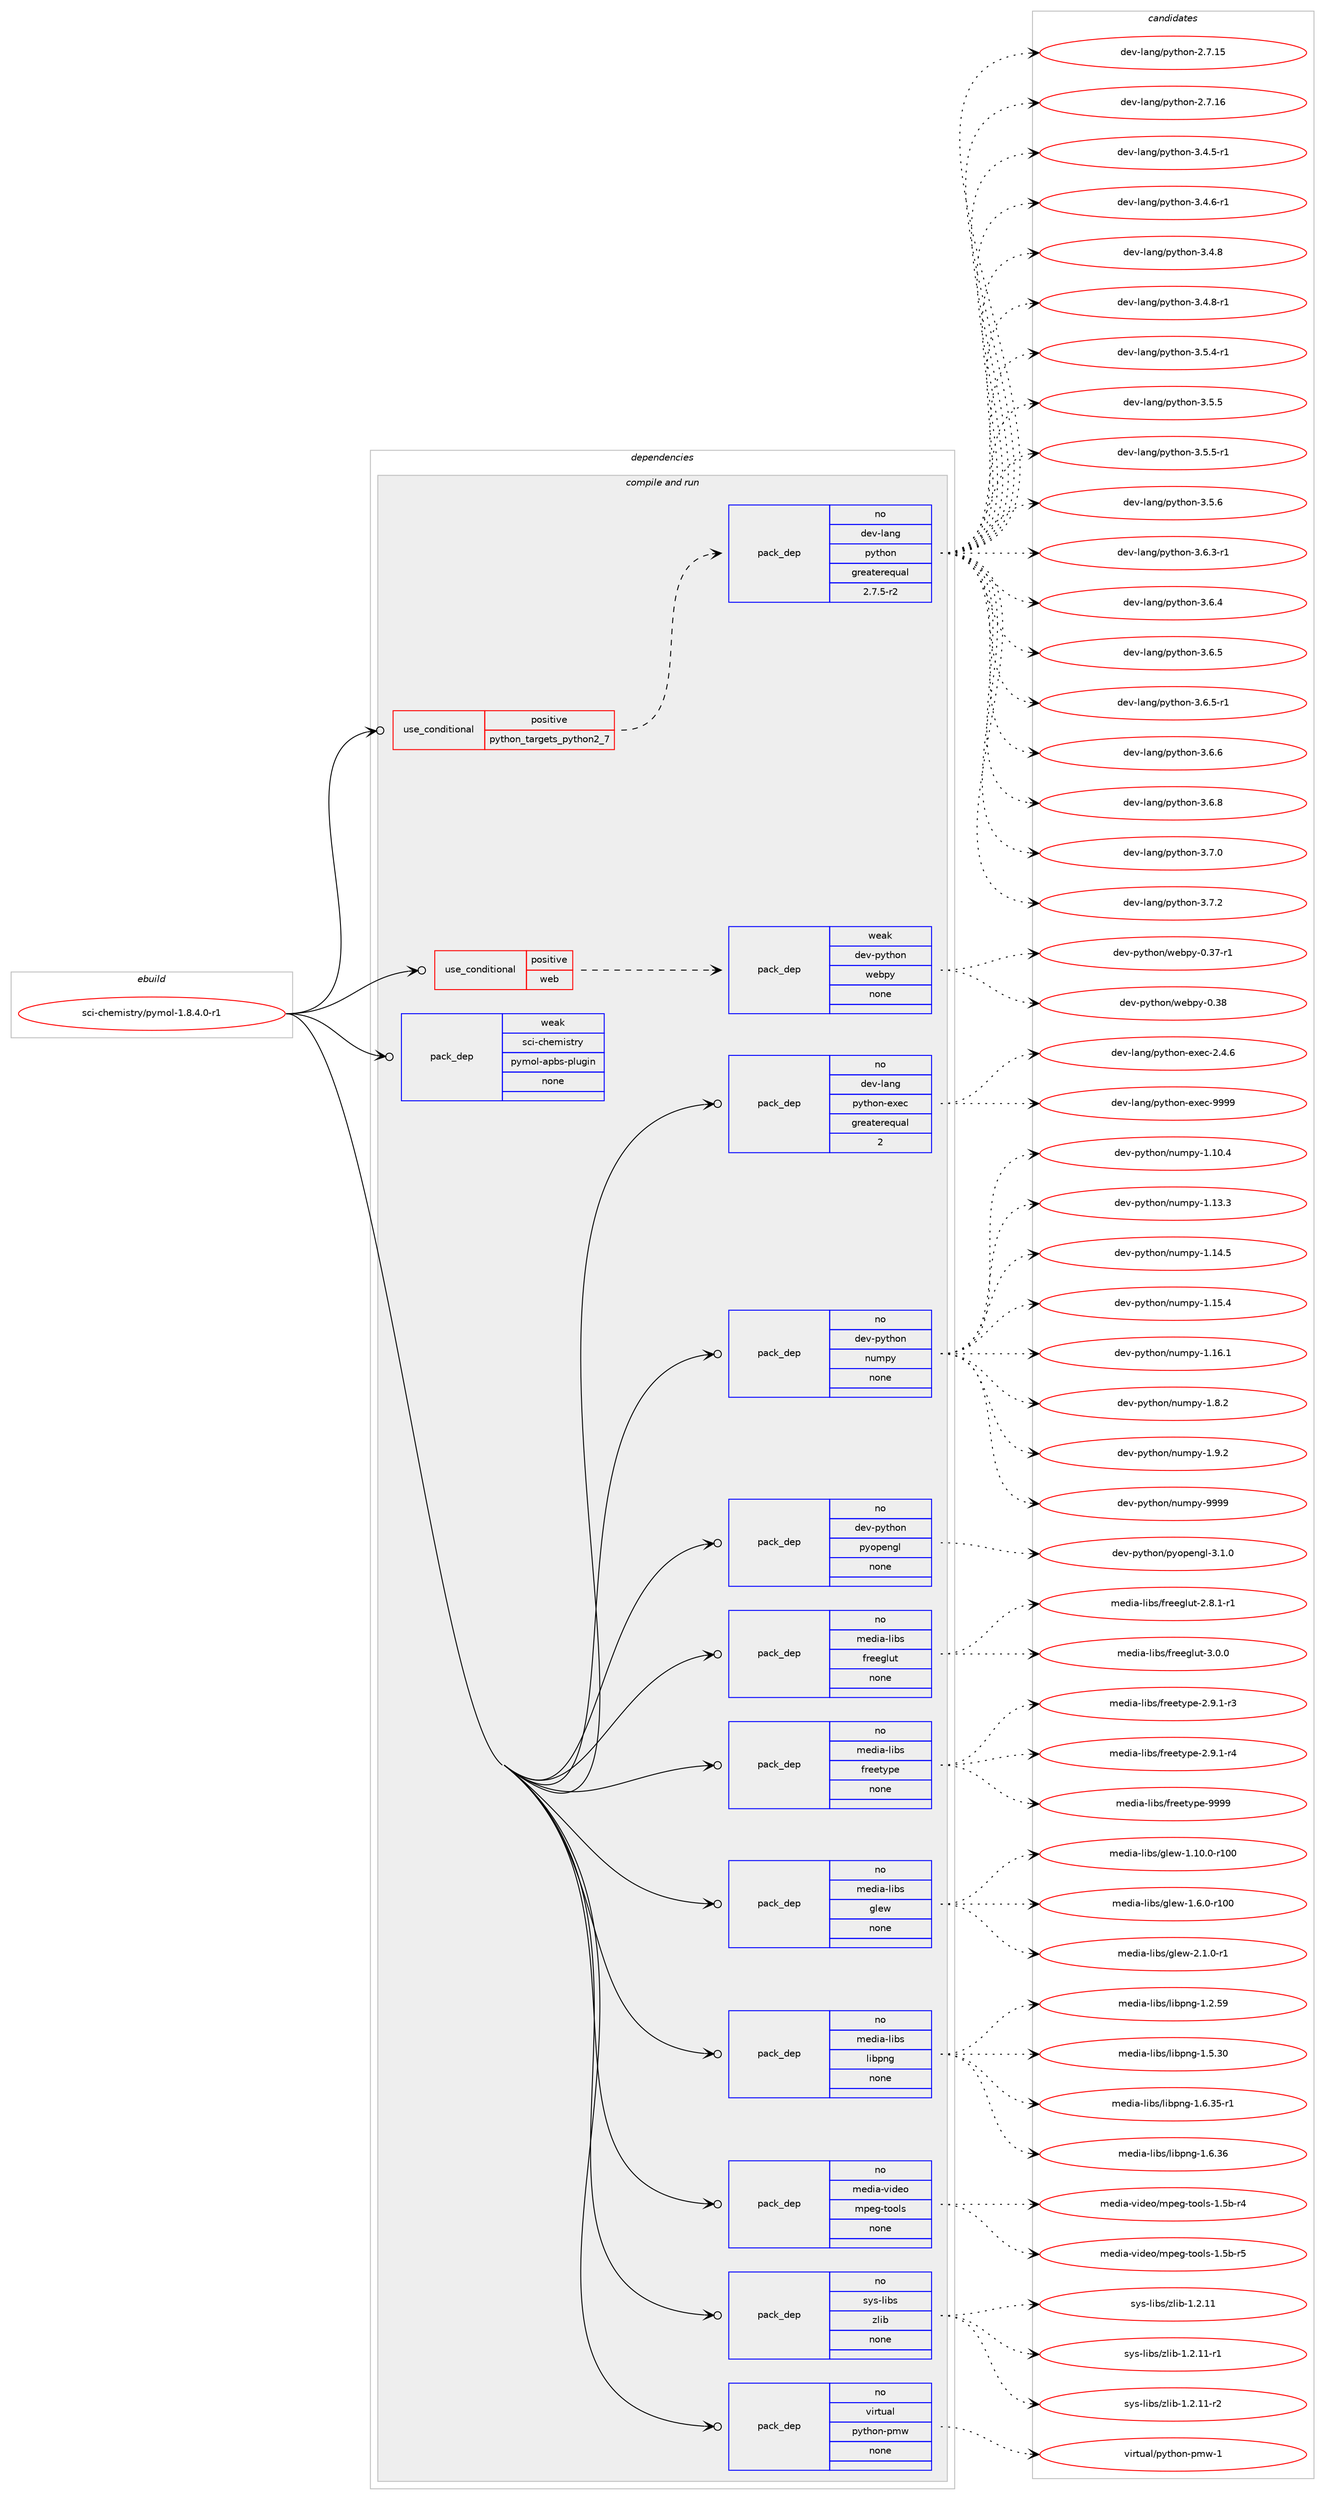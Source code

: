 digraph prolog {

# *************
# Graph options
# *************

newrank=true;
concentrate=true;
compound=true;
graph [rankdir=LR,fontname=Helvetica,fontsize=10,ranksep=1.5];#, ranksep=2.5, nodesep=0.2];
edge  [arrowhead=vee];
node  [fontname=Helvetica,fontsize=10];

# **********
# The ebuild
# **********

subgraph cluster_leftcol {
color=gray;
rank=same;
label=<<i>ebuild</i>>;
id [label="sci-chemistry/pymol-1.8.4.0-r1", color=red, width=4, href="../sci-chemistry/pymol-1.8.4.0-r1.svg"];
}

# ****************
# The dependencies
# ****************

subgraph cluster_midcol {
color=gray;
label=<<i>dependencies</i>>;
subgraph cluster_compile {
fillcolor="#eeeeee";
style=filled;
label=<<i>compile</i>>;
}
subgraph cluster_compileandrun {
fillcolor="#eeeeee";
style=filled;
label=<<i>compile and run</i>>;
subgraph cond452490 {
dependency1688590 [label=<<TABLE BORDER="0" CELLBORDER="1" CELLSPACING="0" CELLPADDING="4"><TR><TD ROWSPAN="3" CELLPADDING="10">use_conditional</TD></TR><TR><TD>positive</TD></TR><TR><TD>python_targets_python2_7</TD></TR></TABLE>>, shape=none, color=red];
subgraph pack1208444 {
dependency1688591 [label=<<TABLE BORDER="0" CELLBORDER="1" CELLSPACING="0" CELLPADDING="4" WIDTH="220"><TR><TD ROWSPAN="6" CELLPADDING="30">pack_dep</TD></TR><TR><TD WIDTH="110">no</TD></TR><TR><TD>dev-lang</TD></TR><TR><TD>python</TD></TR><TR><TD>greaterequal</TD></TR><TR><TD>2.7.5-r2</TD></TR></TABLE>>, shape=none, color=blue];
}
dependency1688590:e -> dependency1688591:w [weight=20,style="dashed",arrowhead="vee"];
}
id:e -> dependency1688590:w [weight=20,style="solid",arrowhead="odotvee"];
subgraph cond452491 {
dependency1688592 [label=<<TABLE BORDER="0" CELLBORDER="1" CELLSPACING="0" CELLPADDING="4"><TR><TD ROWSPAN="3" CELLPADDING="10">use_conditional</TD></TR><TR><TD>positive</TD></TR><TR><TD>web</TD></TR></TABLE>>, shape=none, color=red];
subgraph pack1208445 {
dependency1688593 [label=<<TABLE BORDER="0" CELLBORDER="1" CELLSPACING="0" CELLPADDING="4" WIDTH="220"><TR><TD ROWSPAN="6" CELLPADDING="30">pack_dep</TD></TR><TR><TD WIDTH="110">weak</TD></TR><TR><TD>dev-python</TD></TR><TR><TD>webpy</TD></TR><TR><TD>none</TD></TR><TR><TD></TD></TR></TABLE>>, shape=none, color=blue];
}
dependency1688592:e -> dependency1688593:w [weight=20,style="dashed",arrowhead="vee"];
}
id:e -> dependency1688592:w [weight=20,style="solid",arrowhead="odotvee"];
subgraph pack1208446 {
dependency1688594 [label=<<TABLE BORDER="0" CELLBORDER="1" CELLSPACING="0" CELLPADDING="4" WIDTH="220"><TR><TD ROWSPAN="6" CELLPADDING="30">pack_dep</TD></TR><TR><TD WIDTH="110">no</TD></TR><TR><TD>dev-lang</TD></TR><TR><TD>python-exec</TD></TR><TR><TD>greaterequal</TD></TR><TR><TD>2</TD></TR></TABLE>>, shape=none, color=blue];
}
id:e -> dependency1688594:w [weight=20,style="solid",arrowhead="odotvee"];
subgraph pack1208447 {
dependency1688595 [label=<<TABLE BORDER="0" CELLBORDER="1" CELLSPACING="0" CELLPADDING="4" WIDTH="220"><TR><TD ROWSPAN="6" CELLPADDING="30">pack_dep</TD></TR><TR><TD WIDTH="110">no</TD></TR><TR><TD>dev-python</TD></TR><TR><TD>numpy</TD></TR><TR><TD>none</TD></TR><TR><TD></TD></TR></TABLE>>, shape=none, color=blue];
}
id:e -> dependency1688595:w [weight=20,style="solid",arrowhead="odotvee"];
subgraph pack1208448 {
dependency1688596 [label=<<TABLE BORDER="0" CELLBORDER="1" CELLSPACING="0" CELLPADDING="4" WIDTH="220"><TR><TD ROWSPAN="6" CELLPADDING="30">pack_dep</TD></TR><TR><TD WIDTH="110">no</TD></TR><TR><TD>dev-python</TD></TR><TR><TD>pyopengl</TD></TR><TR><TD>none</TD></TR><TR><TD></TD></TR></TABLE>>, shape=none, color=blue];
}
id:e -> dependency1688596:w [weight=20,style="solid",arrowhead="odotvee"];
subgraph pack1208449 {
dependency1688597 [label=<<TABLE BORDER="0" CELLBORDER="1" CELLSPACING="0" CELLPADDING="4" WIDTH="220"><TR><TD ROWSPAN="6" CELLPADDING="30">pack_dep</TD></TR><TR><TD WIDTH="110">no</TD></TR><TR><TD>media-libs</TD></TR><TR><TD>freeglut</TD></TR><TR><TD>none</TD></TR><TR><TD></TD></TR></TABLE>>, shape=none, color=blue];
}
id:e -> dependency1688597:w [weight=20,style="solid",arrowhead="odotvee"];
subgraph pack1208450 {
dependency1688598 [label=<<TABLE BORDER="0" CELLBORDER="1" CELLSPACING="0" CELLPADDING="4" WIDTH="220"><TR><TD ROWSPAN="6" CELLPADDING="30">pack_dep</TD></TR><TR><TD WIDTH="110">no</TD></TR><TR><TD>media-libs</TD></TR><TR><TD>freetype</TD></TR><TR><TD>none</TD></TR><TR><TD></TD></TR></TABLE>>, shape=none, color=blue];
}
id:e -> dependency1688598:w [weight=20,style="solid",arrowhead="odotvee"];
subgraph pack1208451 {
dependency1688599 [label=<<TABLE BORDER="0" CELLBORDER="1" CELLSPACING="0" CELLPADDING="4" WIDTH="220"><TR><TD ROWSPAN="6" CELLPADDING="30">pack_dep</TD></TR><TR><TD WIDTH="110">no</TD></TR><TR><TD>media-libs</TD></TR><TR><TD>glew</TD></TR><TR><TD>none</TD></TR><TR><TD></TD></TR></TABLE>>, shape=none, color=blue];
}
id:e -> dependency1688599:w [weight=20,style="solid",arrowhead="odotvee"];
subgraph pack1208452 {
dependency1688600 [label=<<TABLE BORDER="0" CELLBORDER="1" CELLSPACING="0" CELLPADDING="4" WIDTH="220"><TR><TD ROWSPAN="6" CELLPADDING="30">pack_dep</TD></TR><TR><TD WIDTH="110">no</TD></TR><TR><TD>media-libs</TD></TR><TR><TD>libpng</TD></TR><TR><TD>none</TD></TR><TR><TD></TD></TR></TABLE>>, shape=none, color=blue];
}
id:e -> dependency1688600:w [weight=20,style="solid",arrowhead="odotvee"];
subgraph pack1208453 {
dependency1688601 [label=<<TABLE BORDER="0" CELLBORDER="1" CELLSPACING="0" CELLPADDING="4" WIDTH="220"><TR><TD ROWSPAN="6" CELLPADDING="30">pack_dep</TD></TR><TR><TD WIDTH="110">no</TD></TR><TR><TD>media-video</TD></TR><TR><TD>mpeg-tools</TD></TR><TR><TD>none</TD></TR><TR><TD></TD></TR></TABLE>>, shape=none, color=blue];
}
id:e -> dependency1688601:w [weight=20,style="solid",arrowhead="odotvee"];
subgraph pack1208454 {
dependency1688602 [label=<<TABLE BORDER="0" CELLBORDER="1" CELLSPACING="0" CELLPADDING="4" WIDTH="220"><TR><TD ROWSPAN="6" CELLPADDING="30">pack_dep</TD></TR><TR><TD WIDTH="110">no</TD></TR><TR><TD>sys-libs</TD></TR><TR><TD>zlib</TD></TR><TR><TD>none</TD></TR><TR><TD></TD></TR></TABLE>>, shape=none, color=blue];
}
id:e -> dependency1688602:w [weight=20,style="solid",arrowhead="odotvee"];
subgraph pack1208455 {
dependency1688603 [label=<<TABLE BORDER="0" CELLBORDER="1" CELLSPACING="0" CELLPADDING="4" WIDTH="220"><TR><TD ROWSPAN="6" CELLPADDING="30">pack_dep</TD></TR><TR><TD WIDTH="110">no</TD></TR><TR><TD>virtual</TD></TR><TR><TD>python-pmw</TD></TR><TR><TD>none</TD></TR><TR><TD></TD></TR></TABLE>>, shape=none, color=blue];
}
id:e -> dependency1688603:w [weight=20,style="solid",arrowhead="odotvee"];
subgraph pack1208456 {
dependency1688604 [label=<<TABLE BORDER="0" CELLBORDER="1" CELLSPACING="0" CELLPADDING="4" WIDTH="220"><TR><TD ROWSPAN="6" CELLPADDING="30">pack_dep</TD></TR><TR><TD WIDTH="110">weak</TD></TR><TR><TD>sci-chemistry</TD></TR><TR><TD>pymol-apbs-plugin</TD></TR><TR><TD>none</TD></TR><TR><TD></TD></TR></TABLE>>, shape=none, color=blue];
}
id:e -> dependency1688604:w [weight=20,style="solid",arrowhead="odotvee"];
}
subgraph cluster_run {
fillcolor="#eeeeee";
style=filled;
label=<<i>run</i>>;
}
}

# **************
# The candidates
# **************

subgraph cluster_choices {
rank=same;
color=gray;
label=<<i>candidates</i>>;

subgraph choice1208444 {
color=black;
nodesep=1;
choice10010111845108971101034711212111610411111045504655464953 [label="dev-lang/python-2.7.15", color=red, width=4,href="../dev-lang/python-2.7.15.svg"];
choice10010111845108971101034711212111610411111045504655464954 [label="dev-lang/python-2.7.16", color=red, width=4,href="../dev-lang/python-2.7.16.svg"];
choice1001011184510897110103471121211161041111104551465246534511449 [label="dev-lang/python-3.4.5-r1", color=red, width=4,href="../dev-lang/python-3.4.5-r1.svg"];
choice1001011184510897110103471121211161041111104551465246544511449 [label="dev-lang/python-3.4.6-r1", color=red, width=4,href="../dev-lang/python-3.4.6-r1.svg"];
choice100101118451089711010347112121116104111110455146524656 [label="dev-lang/python-3.4.8", color=red, width=4,href="../dev-lang/python-3.4.8.svg"];
choice1001011184510897110103471121211161041111104551465246564511449 [label="dev-lang/python-3.4.8-r1", color=red, width=4,href="../dev-lang/python-3.4.8-r1.svg"];
choice1001011184510897110103471121211161041111104551465346524511449 [label="dev-lang/python-3.5.4-r1", color=red, width=4,href="../dev-lang/python-3.5.4-r1.svg"];
choice100101118451089711010347112121116104111110455146534653 [label="dev-lang/python-3.5.5", color=red, width=4,href="../dev-lang/python-3.5.5.svg"];
choice1001011184510897110103471121211161041111104551465346534511449 [label="dev-lang/python-3.5.5-r1", color=red, width=4,href="../dev-lang/python-3.5.5-r1.svg"];
choice100101118451089711010347112121116104111110455146534654 [label="dev-lang/python-3.5.6", color=red, width=4,href="../dev-lang/python-3.5.6.svg"];
choice1001011184510897110103471121211161041111104551465446514511449 [label="dev-lang/python-3.6.3-r1", color=red, width=4,href="../dev-lang/python-3.6.3-r1.svg"];
choice100101118451089711010347112121116104111110455146544652 [label="dev-lang/python-3.6.4", color=red, width=4,href="../dev-lang/python-3.6.4.svg"];
choice100101118451089711010347112121116104111110455146544653 [label="dev-lang/python-3.6.5", color=red, width=4,href="../dev-lang/python-3.6.5.svg"];
choice1001011184510897110103471121211161041111104551465446534511449 [label="dev-lang/python-3.6.5-r1", color=red, width=4,href="../dev-lang/python-3.6.5-r1.svg"];
choice100101118451089711010347112121116104111110455146544654 [label="dev-lang/python-3.6.6", color=red, width=4,href="../dev-lang/python-3.6.6.svg"];
choice100101118451089711010347112121116104111110455146544656 [label="dev-lang/python-3.6.8", color=red, width=4,href="../dev-lang/python-3.6.8.svg"];
choice100101118451089711010347112121116104111110455146554648 [label="dev-lang/python-3.7.0", color=red, width=4,href="../dev-lang/python-3.7.0.svg"];
choice100101118451089711010347112121116104111110455146554650 [label="dev-lang/python-3.7.2", color=red, width=4,href="../dev-lang/python-3.7.2.svg"];
dependency1688591:e -> choice10010111845108971101034711212111610411111045504655464953:w [style=dotted,weight="100"];
dependency1688591:e -> choice10010111845108971101034711212111610411111045504655464954:w [style=dotted,weight="100"];
dependency1688591:e -> choice1001011184510897110103471121211161041111104551465246534511449:w [style=dotted,weight="100"];
dependency1688591:e -> choice1001011184510897110103471121211161041111104551465246544511449:w [style=dotted,weight="100"];
dependency1688591:e -> choice100101118451089711010347112121116104111110455146524656:w [style=dotted,weight="100"];
dependency1688591:e -> choice1001011184510897110103471121211161041111104551465246564511449:w [style=dotted,weight="100"];
dependency1688591:e -> choice1001011184510897110103471121211161041111104551465346524511449:w [style=dotted,weight="100"];
dependency1688591:e -> choice100101118451089711010347112121116104111110455146534653:w [style=dotted,weight="100"];
dependency1688591:e -> choice1001011184510897110103471121211161041111104551465346534511449:w [style=dotted,weight="100"];
dependency1688591:e -> choice100101118451089711010347112121116104111110455146534654:w [style=dotted,weight="100"];
dependency1688591:e -> choice1001011184510897110103471121211161041111104551465446514511449:w [style=dotted,weight="100"];
dependency1688591:e -> choice100101118451089711010347112121116104111110455146544652:w [style=dotted,weight="100"];
dependency1688591:e -> choice100101118451089711010347112121116104111110455146544653:w [style=dotted,weight="100"];
dependency1688591:e -> choice1001011184510897110103471121211161041111104551465446534511449:w [style=dotted,weight="100"];
dependency1688591:e -> choice100101118451089711010347112121116104111110455146544654:w [style=dotted,weight="100"];
dependency1688591:e -> choice100101118451089711010347112121116104111110455146544656:w [style=dotted,weight="100"];
dependency1688591:e -> choice100101118451089711010347112121116104111110455146554648:w [style=dotted,weight="100"];
dependency1688591:e -> choice100101118451089711010347112121116104111110455146554650:w [style=dotted,weight="100"];
}
subgraph choice1208445 {
color=black;
nodesep=1;
choice10010111845112121116104111110471191019811212145484651554511449 [label="dev-python/webpy-0.37-r1", color=red, width=4,href="../dev-python/webpy-0.37-r1.svg"];
choice1001011184511212111610411111047119101981121214548465156 [label="dev-python/webpy-0.38", color=red, width=4,href="../dev-python/webpy-0.38.svg"];
dependency1688593:e -> choice10010111845112121116104111110471191019811212145484651554511449:w [style=dotted,weight="100"];
dependency1688593:e -> choice1001011184511212111610411111047119101981121214548465156:w [style=dotted,weight="100"];
}
subgraph choice1208446 {
color=black;
nodesep=1;
choice1001011184510897110103471121211161041111104510112010199455046524654 [label="dev-lang/python-exec-2.4.6", color=red, width=4,href="../dev-lang/python-exec-2.4.6.svg"];
choice10010111845108971101034711212111610411111045101120101994557575757 [label="dev-lang/python-exec-9999", color=red, width=4,href="../dev-lang/python-exec-9999.svg"];
dependency1688594:e -> choice1001011184510897110103471121211161041111104510112010199455046524654:w [style=dotted,weight="100"];
dependency1688594:e -> choice10010111845108971101034711212111610411111045101120101994557575757:w [style=dotted,weight="100"];
}
subgraph choice1208447 {
color=black;
nodesep=1;
choice100101118451121211161041111104711011710911212145494649484652 [label="dev-python/numpy-1.10.4", color=red, width=4,href="../dev-python/numpy-1.10.4.svg"];
choice100101118451121211161041111104711011710911212145494649514651 [label="dev-python/numpy-1.13.3", color=red, width=4,href="../dev-python/numpy-1.13.3.svg"];
choice100101118451121211161041111104711011710911212145494649524653 [label="dev-python/numpy-1.14.5", color=red, width=4,href="../dev-python/numpy-1.14.5.svg"];
choice100101118451121211161041111104711011710911212145494649534652 [label="dev-python/numpy-1.15.4", color=red, width=4,href="../dev-python/numpy-1.15.4.svg"];
choice100101118451121211161041111104711011710911212145494649544649 [label="dev-python/numpy-1.16.1", color=red, width=4,href="../dev-python/numpy-1.16.1.svg"];
choice1001011184511212111610411111047110117109112121454946564650 [label="dev-python/numpy-1.8.2", color=red, width=4,href="../dev-python/numpy-1.8.2.svg"];
choice1001011184511212111610411111047110117109112121454946574650 [label="dev-python/numpy-1.9.2", color=red, width=4,href="../dev-python/numpy-1.9.2.svg"];
choice10010111845112121116104111110471101171091121214557575757 [label="dev-python/numpy-9999", color=red, width=4,href="../dev-python/numpy-9999.svg"];
dependency1688595:e -> choice100101118451121211161041111104711011710911212145494649484652:w [style=dotted,weight="100"];
dependency1688595:e -> choice100101118451121211161041111104711011710911212145494649514651:w [style=dotted,weight="100"];
dependency1688595:e -> choice100101118451121211161041111104711011710911212145494649524653:w [style=dotted,weight="100"];
dependency1688595:e -> choice100101118451121211161041111104711011710911212145494649534652:w [style=dotted,weight="100"];
dependency1688595:e -> choice100101118451121211161041111104711011710911212145494649544649:w [style=dotted,weight="100"];
dependency1688595:e -> choice1001011184511212111610411111047110117109112121454946564650:w [style=dotted,weight="100"];
dependency1688595:e -> choice1001011184511212111610411111047110117109112121454946574650:w [style=dotted,weight="100"];
dependency1688595:e -> choice10010111845112121116104111110471101171091121214557575757:w [style=dotted,weight="100"];
}
subgraph choice1208448 {
color=black;
nodesep=1;
choice1001011184511212111610411111047112121111112101110103108455146494648 [label="dev-python/pyopengl-3.1.0", color=red, width=4,href="../dev-python/pyopengl-3.1.0.svg"];
dependency1688596:e -> choice1001011184511212111610411111047112121111112101110103108455146494648:w [style=dotted,weight="100"];
}
subgraph choice1208449 {
color=black;
nodesep=1;
choice109101100105974510810598115471021141011011031081171164550465646494511449 [label="media-libs/freeglut-2.8.1-r1", color=red, width=4,href="../media-libs/freeglut-2.8.1-r1.svg"];
choice10910110010597451081059811547102114101101103108117116455146484648 [label="media-libs/freeglut-3.0.0", color=red, width=4,href="../media-libs/freeglut-3.0.0.svg"];
dependency1688597:e -> choice109101100105974510810598115471021141011011031081171164550465646494511449:w [style=dotted,weight="100"];
dependency1688597:e -> choice10910110010597451081059811547102114101101103108117116455146484648:w [style=dotted,weight="100"];
}
subgraph choice1208450 {
color=black;
nodesep=1;
choice109101100105974510810598115471021141011011161211121014550465746494511451 [label="media-libs/freetype-2.9.1-r3", color=red, width=4,href="../media-libs/freetype-2.9.1-r3.svg"];
choice109101100105974510810598115471021141011011161211121014550465746494511452 [label="media-libs/freetype-2.9.1-r4", color=red, width=4,href="../media-libs/freetype-2.9.1-r4.svg"];
choice109101100105974510810598115471021141011011161211121014557575757 [label="media-libs/freetype-9999", color=red, width=4,href="../media-libs/freetype-9999.svg"];
dependency1688598:e -> choice109101100105974510810598115471021141011011161211121014550465746494511451:w [style=dotted,weight="100"];
dependency1688598:e -> choice109101100105974510810598115471021141011011161211121014550465746494511452:w [style=dotted,weight="100"];
dependency1688598:e -> choice109101100105974510810598115471021141011011161211121014557575757:w [style=dotted,weight="100"];
}
subgraph choice1208451 {
color=black;
nodesep=1;
choice109101100105974510810598115471031081011194549464948464845114494848 [label="media-libs/glew-1.10.0-r100", color=red, width=4,href="../media-libs/glew-1.10.0-r100.svg"];
choice1091011001059745108105981154710310810111945494654464845114494848 [label="media-libs/glew-1.6.0-r100", color=red, width=4,href="../media-libs/glew-1.6.0-r100.svg"];
choice109101100105974510810598115471031081011194550464946484511449 [label="media-libs/glew-2.1.0-r1", color=red, width=4,href="../media-libs/glew-2.1.0-r1.svg"];
dependency1688599:e -> choice109101100105974510810598115471031081011194549464948464845114494848:w [style=dotted,weight="100"];
dependency1688599:e -> choice1091011001059745108105981154710310810111945494654464845114494848:w [style=dotted,weight="100"];
dependency1688599:e -> choice109101100105974510810598115471031081011194550464946484511449:w [style=dotted,weight="100"];
}
subgraph choice1208452 {
color=black;
nodesep=1;
choice109101100105974510810598115471081059811211010345494650465357 [label="media-libs/libpng-1.2.59", color=red, width=4,href="../media-libs/libpng-1.2.59.svg"];
choice109101100105974510810598115471081059811211010345494653465148 [label="media-libs/libpng-1.5.30", color=red, width=4,href="../media-libs/libpng-1.5.30.svg"];
choice1091011001059745108105981154710810598112110103454946544651534511449 [label="media-libs/libpng-1.6.35-r1", color=red, width=4,href="../media-libs/libpng-1.6.35-r1.svg"];
choice109101100105974510810598115471081059811211010345494654465154 [label="media-libs/libpng-1.6.36", color=red, width=4,href="../media-libs/libpng-1.6.36.svg"];
dependency1688600:e -> choice109101100105974510810598115471081059811211010345494650465357:w [style=dotted,weight="100"];
dependency1688600:e -> choice109101100105974510810598115471081059811211010345494653465148:w [style=dotted,weight="100"];
dependency1688600:e -> choice1091011001059745108105981154710810598112110103454946544651534511449:w [style=dotted,weight="100"];
dependency1688600:e -> choice109101100105974510810598115471081059811211010345494654465154:w [style=dotted,weight="100"];
}
subgraph choice1208453 {
color=black;
nodesep=1;
choice1091011001059745118105100101111471091121011034511611111110811545494653984511452 [label="media-video/mpeg-tools-1.5b-r4", color=red, width=4,href="../media-video/mpeg-tools-1.5b-r4.svg"];
choice1091011001059745118105100101111471091121011034511611111110811545494653984511453 [label="media-video/mpeg-tools-1.5b-r5", color=red, width=4,href="../media-video/mpeg-tools-1.5b-r5.svg"];
dependency1688601:e -> choice1091011001059745118105100101111471091121011034511611111110811545494653984511452:w [style=dotted,weight="100"];
dependency1688601:e -> choice1091011001059745118105100101111471091121011034511611111110811545494653984511453:w [style=dotted,weight="100"];
}
subgraph choice1208454 {
color=black;
nodesep=1;
choice1151211154510810598115471221081059845494650464949 [label="sys-libs/zlib-1.2.11", color=red, width=4,href="../sys-libs/zlib-1.2.11.svg"];
choice11512111545108105981154712210810598454946504649494511449 [label="sys-libs/zlib-1.2.11-r1", color=red, width=4,href="../sys-libs/zlib-1.2.11-r1.svg"];
choice11512111545108105981154712210810598454946504649494511450 [label="sys-libs/zlib-1.2.11-r2", color=red, width=4,href="../sys-libs/zlib-1.2.11-r2.svg"];
dependency1688602:e -> choice1151211154510810598115471221081059845494650464949:w [style=dotted,weight="100"];
dependency1688602:e -> choice11512111545108105981154712210810598454946504649494511449:w [style=dotted,weight="100"];
dependency1688602:e -> choice11512111545108105981154712210810598454946504649494511450:w [style=dotted,weight="100"];
}
subgraph choice1208455 {
color=black;
nodesep=1;
choice1181051141161179710847112121116104111110451121091194549 [label="virtual/python-pmw-1", color=red, width=4,href="../virtual/python-pmw-1.svg"];
dependency1688603:e -> choice1181051141161179710847112121116104111110451121091194549:w [style=dotted,weight="100"];
}
subgraph choice1208456 {
color=black;
nodesep=1;
}
}

}
